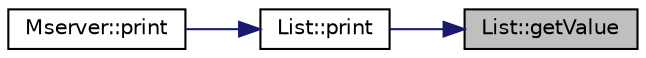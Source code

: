 digraph "List::getValue"
{
 // LATEX_PDF_SIZE
  edge [fontname="Helvetica",fontsize="10",labelfontname="Helvetica",labelfontsize="10"];
  node [fontname="Helvetica",fontsize="10",shape=record];
  rankdir="RL";
  Node1 [label="List::getValue",height=0.2,width=0.4,color="black", fillcolor="grey75", style="filled", fontcolor="black",tooltip="give us the among of space that need to be reserved"];
  Node1 -> Node2 [dir="back",color="midnightblue",fontsize="10",style="solid"];
  Node2 [label="List::print",height=0.2,width=0.4,color="black", fillcolor="white", style="filled",URL="$classList.html#a2ffef25cafd0dc10d9fc0e0609a2cd37",tooltip="give us how is conformed the list"];
  Node2 -> Node3 [dir="back",color="midnightblue",fontsize="10",style="solid"];
  Node3 [label="Mserver::print",height=0.2,width=0.4,color="black", fillcolor="white", style="filled",URL="$classMserver.html#add31754939d652467f196819a7e56945",tooltip="give us the status of the memory state"];
}

